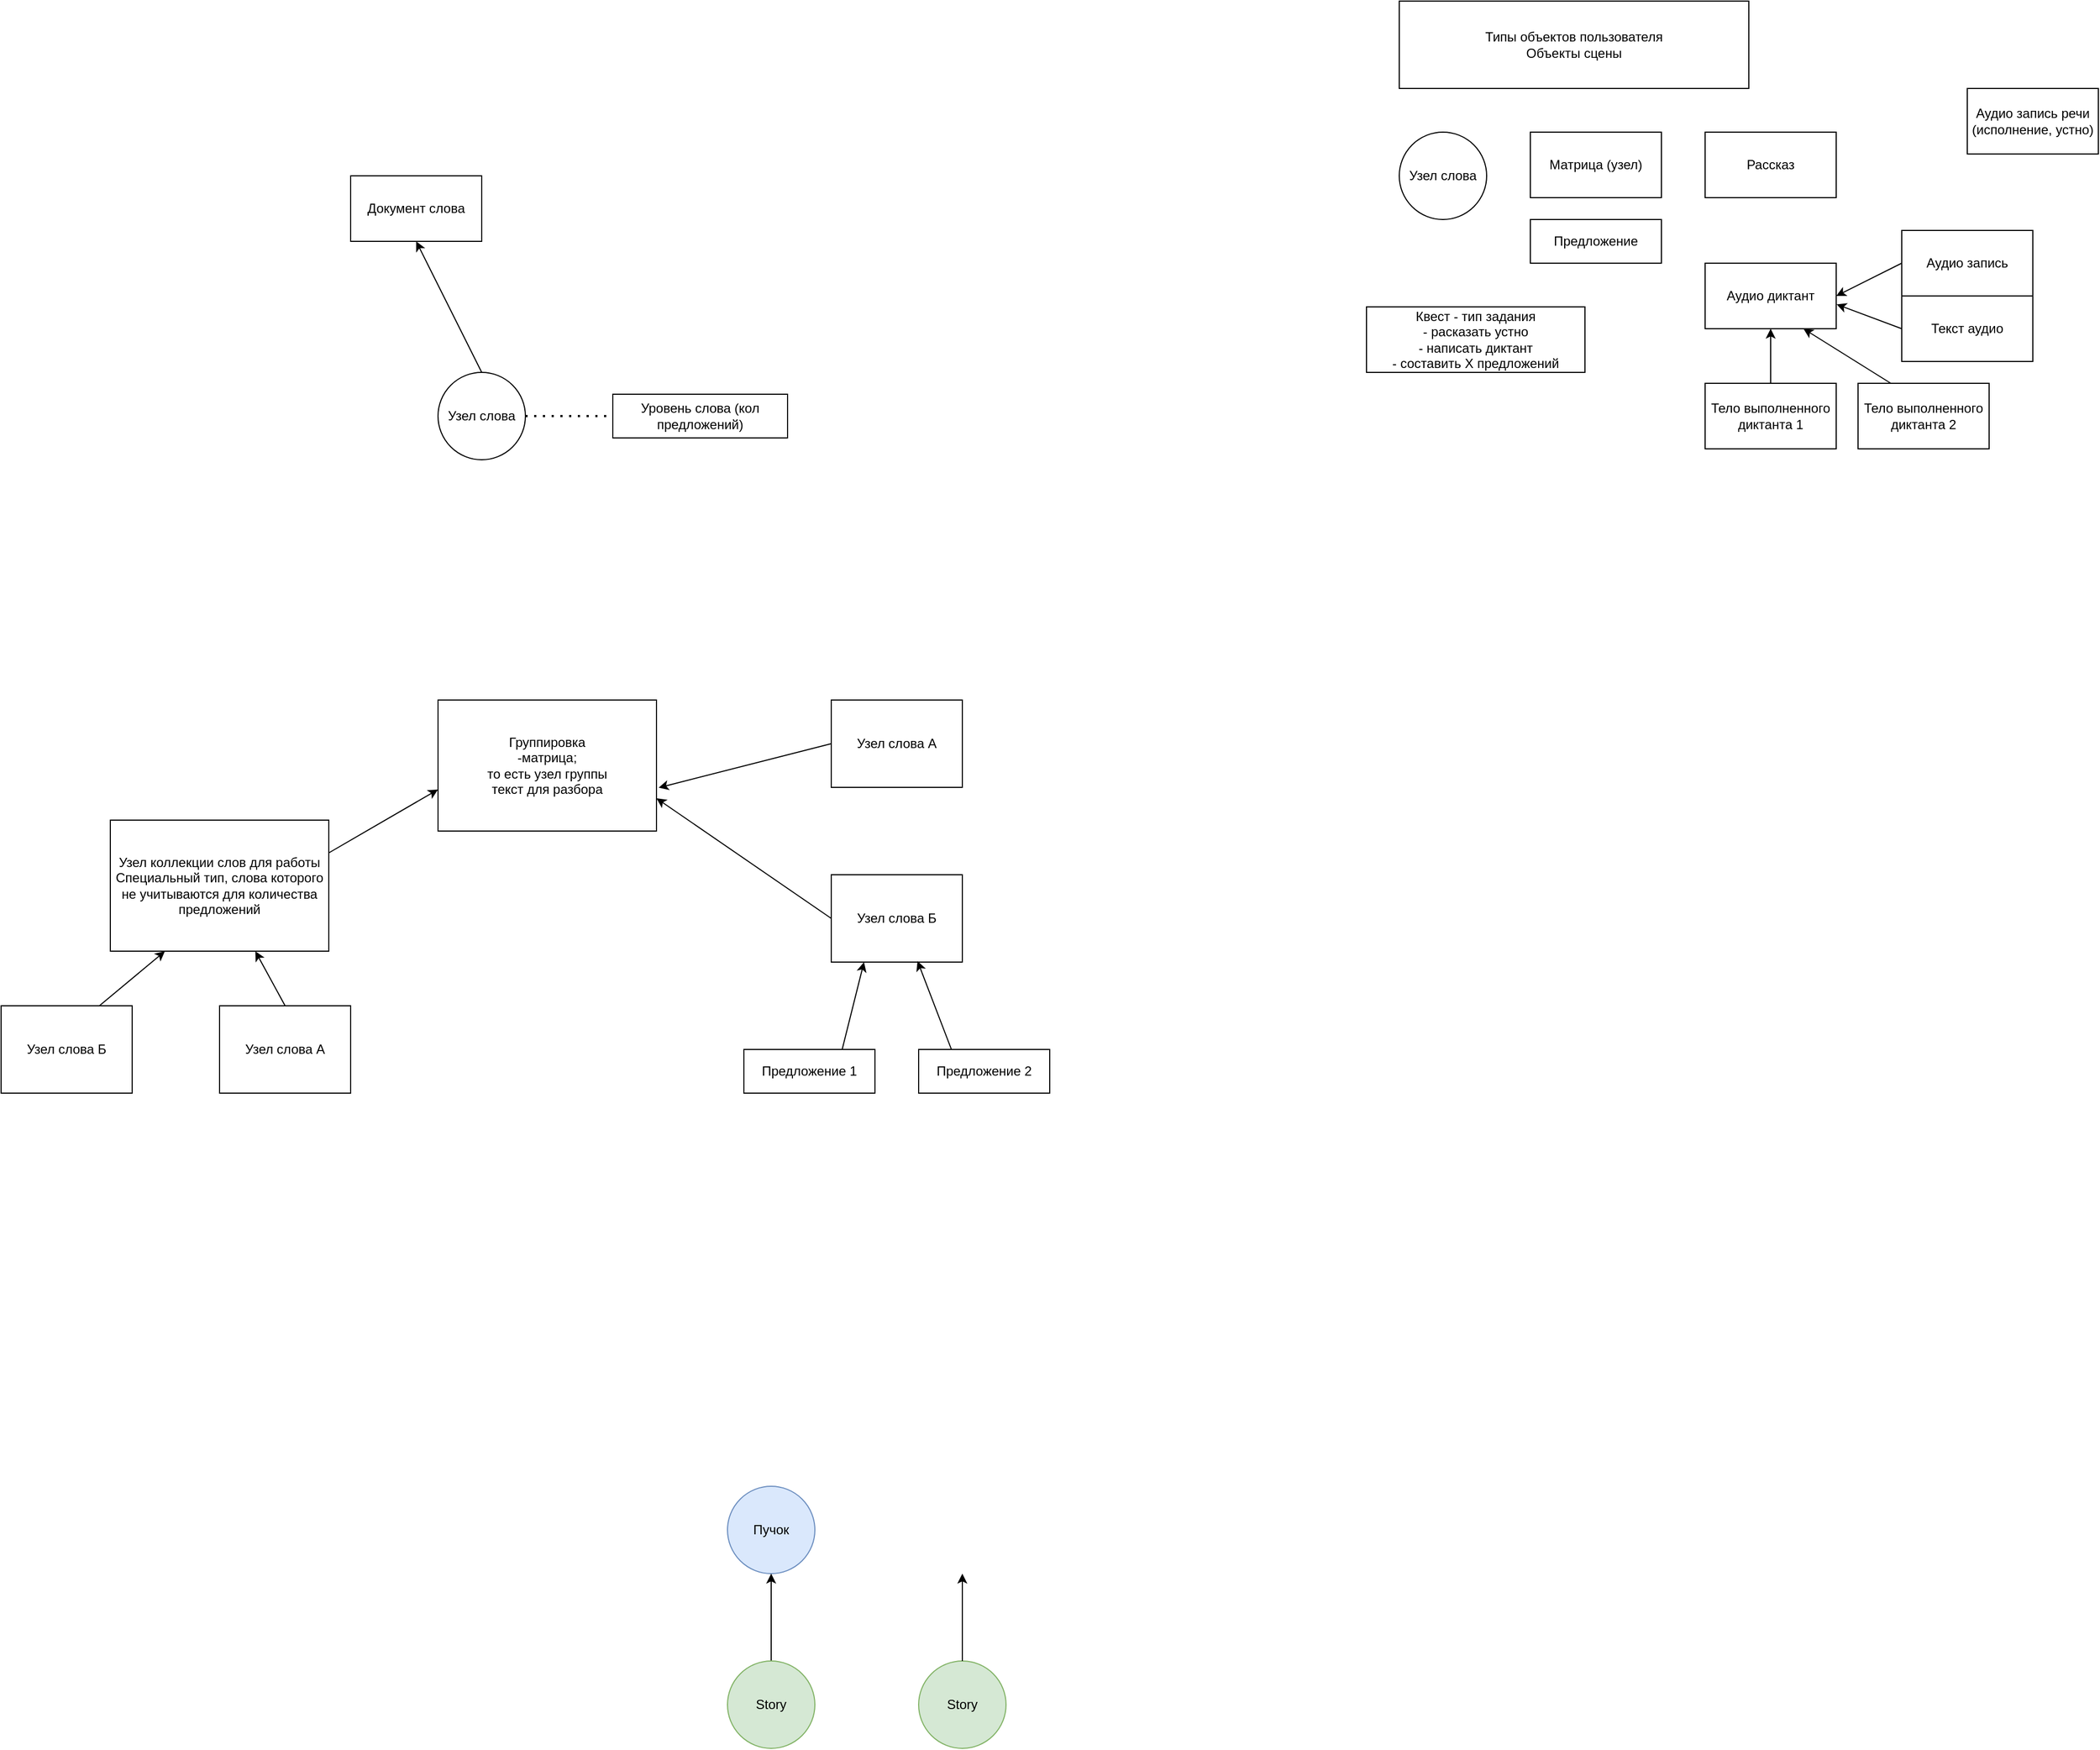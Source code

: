 <mxfile version="20.3.0" type="device"><diagram id="RmrjSddl_-2sHgnXOLiO" name="Page-1"><mxGraphModel dx="1939" dy="1820" grid="1" gridSize="10" guides="1" tooltips="1" connect="1" arrows="1" fold="1" page="1" pageScale="1" pageWidth="850" pageHeight="1100" math="0" shadow="0"><root><mxCell id="0"/><mxCell id="1" parent="0"/><mxCell id="d6WnzDJRh2UdduXFbi2z-1" value="Группировка&lt;br&gt;-матрица;&lt;br&gt;то есть узел группы&lt;br&gt;текст для разбора" style="rounded=0;whiteSpace=wrap;html=1;" parent="1" vertex="1"><mxGeometry x="120" y="40" width="200" height="120" as="geometry"/></mxCell><mxCell id="d6WnzDJRh2UdduXFbi2z-5" style="rounded=0;orthogonalLoop=1;jettySize=auto;html=1;exitX=0;exitY=0.5;exitDx=0;exitDy=0;entryX=1.01;entryY=0.669;entryDx=0;entryDy=0;entryPerimeter=0;" parent="1" source="d6WnzDJRh2UdduXFbi2z-2" target="d6WnzDJRh2UdduXFbi2z-1" edge="1"><mxGeometry relative="1" as="geometry"/></mxCell><mxCell id="d6WnzDJRh2UdduXFbi2z-2" value="Узел слова А" style="rounded=0;whiteSpace=wrap;html=1;" parent="1" vertex="1"><mxGeometry x="480" y="40" width="120" height="80" as="geometry"/></mxCell><mxCell id="d6WnzDJRh2UdduXFbi2z-6" style="edgeStyle=none;rounded=0;orthogonalLoop=1;jettySize=auto;html=1;exitX=0;exitY=0.5;exitDx=0;exitDy=0;entryX=1;entryY=0.75;entryDx=0;entryDy=0;" parent="1" source="d6WnzDJRh2UdduXFbi2z-3" target="d6WnzDJRh2UdduXFbi2z-1" edge="1"><mxGeometry relative="1" as="geometry"/></mxCell><mxCell id="d6WnzDJRh2UdduXFbi2z-3" value="Узел слова Б" style="rounded=0;whiteSpace=wrap;html=1;" parent="1" vertex="1"><mxGeometry x="480" y="200" width="120" height="80" as="geometry"/></mxCell><mxCell id="d6WnzDJRh2UdduXFbi2z-8" style="edgeStyle=none;rounded=0;orthogonalLoop=1;jettySize=auto;html=1;exitX=1;exitY=0.25;exitDx=0;exitDy=0;entryX=0;entryY=0.683;entryDx=0;entryDy=0;entryPerimeter=0;" parent="1" source="d6WnzDJRh2UdduXFbi2z-7" target="d6WnzDJRh2UdduXFbi2z-1" edge="1"><mxGeometry relative="1" as="geometry"/></mxCell><mxCell id="d6WnzDJRh2UdduXFbi2z-7" value="Узел коллекции слов для работы&lt;br&gt;Специальный тип, слова которого не учитываются для количества предложений" style="rounded=0;whiteSpace=wrap;html=1;" parent="1" vertex="1"><mxGeometry x="-180" y="150" width="200" height="120" as="geometry"/></mxCell><mxCell id="d6WnzDJRh2UdduXFbi2z-11" style="edgeStyle=none;rounded=0;orthogonalLoop=1;jettySize=auto;html=1;exitX=0.75;exitY=0;exitDx=0;exitDy=0;entryX=0.25;entryY=1;entryDx=0;entryDy=0;" parent="1" source="d6WnzDJRh2UdduXFbi2z-9" target="d6WnzDJRh2UdduXFbi2z-7" edge="1"><mxGeometry relative="1" as="geometry"/></mxCell><mxCell id="d6WnzDJRh2UdduXFbi2z-9" value="Узел слова Б" style="rounded=0;whiteSpace=wrap;html=1;" parent="1" vertex="1"><mxGeometry x="-280" y="320" width="120" height="80" as="geometry"/></mxCell><mxCell id="d6WnzDJRh2UdduXFbi2z-12" style="edgeStyle=none;rounded=0;orthogonalLoop=1;jettySize=auto;html=1;exitX=0.5;exitY=0;exitDx=0;exitDy=0;" parent="1" source="d6WnzDJRh2UdduXFbi2z-10" target="d6WnzDJRh2UdduXFbi2z-7" edge="1"><mxGeometry relative="1" as="geometry"/></mxCell><mxCell id="d6WnzDJRh2UdduXFbi2z-10" value="Узел слова А" style="rounded=0;whiteSpace=wrap;html=1;" parent="1" vertex="1"><mxGeometry x="-80" y="320" width="120" height="80" as="geometry"/></mxCell><mxCell id="d6WnzDJRh2UdduXFbi2z-14" style="edgeStyle=none;rounded=0;orthogonalLoop=1;jettySize=auto;html=1;exitX=0.75;exitY=0;exitDx=0;exitDy=0;entryX=0.25;entryY=1;entryDx=0;entryDy=0;" parent="1" source="d6WnzDJRh2UdduXFbi2z-13" target="d6WnzDJRh2UdduXFbi2z-3" edge="1"><mxGeometry relative="1" as="geometry"/></mxCell><mxCell id="d6WnzDJRh2UdduXFbi2z-13" value="Предложение 1" style="rounded=0;whiteSpace=wrap;html=1;" parent="1" vertex="1"><mxGeometry x="400" y="360" width="120" height="40" as="geometry"/></mxCell><mxCell id="d6WnzDJRh2UdduXFbi2z-16" style="edgeStyle=none;rounded=0;orthogonalLoop=1;jettySize=auto;html=1;exitX=0.25;exitY=0;exitDx=0;exitDy=0;entryX=0.658;entryY=0.988;entryDx=0;entryDy=0;entryPerimeter=0;" parent="1" source="d6WnzDJRh2UdduXFbi2z-15" target="d6WnzDJRh2UdduXFbi2z-3" edge="1"><mxGeometry relative="1" as="geometry"/></mxCell><mxCell id="d6WnzDJRh2UdduXFbi2z-15" value="Предложение 2" style="rounded=0;whiteSpace=wrap;html=1;" parent="1" vertex="1"><mxGeometry x="560" y="360" width="120" height="40" as="geometry"/></mxCell><mxCell id="d6WnzDJRh2UdduXFbi2z-20" style="edgeStyle=none;rounded=0;orthogonalLoop=1;jettySize=auto;html=1;exitX=0.5;exitY=0;exitDx=0;exitDy=0;entryX=0.5;entryY=1;entryDx=0;entryDy=0;" parent="1" source="d6WnzDJRh2UdduXFbi2z-18" target="d6WnzDJRh2UdduXFbi2z-19" edge="1"><mxGeometry relative="1" as="geometry"/></mxCell><mxCell id="d6WnzDJRh2UdduXFbi2z-18" value="Узел слова" style="ellipse;whiteSpace=wrap;html=1;aspect=fixed;" parent="1" vertex="1"><mxGeometry x="120" y="-260" width="80" height="80" as="geometry"/></mxCell><mxCell id="d6WnzDJRh2UdduXFbi2z-19" value="Документ слова" style="rounded=0;whiteSpace=wrap;html=1;" parent="1" vertex="1"><mxGeometry x="40" y="-440" width="120" height="60" as="geometry"/></mxCell><mxCell id="d6WnzDJRh2UdduXFbi2z-21" value="Уровень слова (кол предложений)" style="rounded=0;whiteSpace=wrap;html=1;" parent="1" vertex="1"><mxGeometry x="280" y="-240" width="160" height="40" as="geometry"/></mxCell><mxCell id="d6WnzDJRh2UdduXFbi2z-24" value="" style="endArrow=none;dashed=1;html=1;dashPattern=1 3;strokeWidth=2;rounded=0;entryX=0;entryY=0.5;entryDx=0;entryDy=0;" parent="1" source="d6WnzDJRh2UdduXFbi2z-18" target="d6WnzDJRh2UdduXFbi2z-21" edge="1"><mxGeometry width="50" height="50" relative="1" as="geometry"><mxPoint x="150" y="-190" as="sourcePoint"/><mxPoint x="200" y="-240" as="targetPoint"/></mxGeometry></mxCell><mxCell id="d6WnzDJRh2UdduXFbi2z-25" value="Типы объектов пользователя&lt;br&gt;Объекты сцены" style="rounded=0;whiteSpace=wrap;html=1;" parent="1" vertex="1"><mxGeometry x="1000" y="-600" width="320" height="80" as="geometry"/></mxCell><mxCell id="d6WnzDJRh2UdduXFbi2z-26" value="Узел слова" style="ellipse;whiteSpace=wrap;html=1;aspect=fixed;" parent="1" vertex="1"><mxGeometry x="1000" y="-480" width="80" height="80" as="geometry"/></mxCell><mxCell id="d6WnzDJRh2UdduXFbi2z-27" value="Матрица (узел)" style="rounded=0;whiteSpace=wrap;html=1;" parent="1" vertex="1"><mxGeometry x="1120" y="-480" width="120" height="60" as="geometry"/></mxCell><mxCell id="d6WnzDJRh2UdduXFbi2z-28" value="Предложение" style="rounded=0;whiteSpace=wrap;html=1;" parent="1" vertex="1"><mxGeometry x="1120" y="-400" width="120" height="40" as="geometry"/></mxCell><mxCell id="d6WnzDJRh2UdduXFbi2z-29" value="Рассказ" style="rounded=0;whiteSpace=wrap;html=1;" parent="1" vertex="1"><mxGeometry x="1280" y="-480" width="120" height="60" as="geometry"/></mxCell><mxCell id="d6WnzDJRh2UdduXFbi2z-30" value="Аудио диктант" style="rounded=0;whiteSpace=wrap;html=1;" parent="1" vertex="1"><mxGeometry x="1280" y="-360" width="120" height="60" as="geometry"/></mxCell><mxCell id="d6WnzDJRh2UdduXFbi2z-33" style="edgeStyle=none;rounded=0;orthogonalLoop=1;jettySize=auto;html=1;exitX=0;exitY=0.5;exitDx=0;exitDy=0;entryX=1;entryY=0.5;entryDx=0;entryDy=0;" parent="1" source="d6WnzDJRh2UdduXFbi2z-31" target="d6WnzDJRh2UdduXFbi2z-30" edge="1"><mxGeometry relative="1" as="geometry"/></mxCell><mxCell id="d6WnzDJRh2UdduXFbi2z-31" value="Аудио запись" style="rounded=0;whiteSpace=wrap;html=1;" parent="1" vertex="1"><mxGeometry x="1460" y="-390" width="120" height="60" as="geometry"/></mxCell><mxCell id="d6WnzDJRh2UdduXFbi2z-34" style="edgeStyle=none;rounded=0;orthogonalLoop=1;jettySize=auto;html=1;exitX=0;exitY=0.5;exitDx=0;exitDy=0;entryX=1.003;entryY=0.628;entryDx=0;entryDy=0;entryPerimeter=0;" parent="1" source="d6WnzDJRh2UdduXFbi2z-32" target="d6WnzDJRh2UdduXFbi2z-30" edge="1"><mxGeometry relative="1" as="geometry"/></mxCell><mxCell id="d6WnzDJRh2UdduXFbi2z-32" value="Текст аудио" style="rounded=0;whiteSpace=wrap;html=1;" parent="1" vertex="1"><mxGeometry x="1460" y="-330" width="120" height="60" as="geometry"/></mxCell><mxCell id="d6WnzDJRh2UdduXFbi2z-36" style="edgeStyle=none;rounded=0;orthogonalLoop=1;jettySize=auto;html=1;exitX=0.5;exitY=0;exitDx=0;exitDy=0;entryX=0.5;entryY=1;entryDx=0;entryDy=0;" parent="1" source="d6WnzDJRh2UdduXFbi2z-35" target="d6WnzDJRh2UdduXFbi2z-30" edge="1"><mxGeometry relative="1" as="geometry"/></mxCell><mxCell id="d6WnzDJRh2UdduXFbi2z-35" value="Тело выполненного диктанта 1" style="rounded=0;whiteSpace=wrap;html=1;" parent="1" vertex="1"><mxGeometry x="1280" y="-250" width="120" height="60" as="geometry"/></mxCell><mxCell id="d6WnzDJRh2UdduXFbi2z-38" style="edgeStyle=none;rounded=0;orthogonalLoop=1;jettySize=auto;html=1;exitX=0.25;exitY=0;exitDx=0;exitDy=0;entryX=0.75;entryY=1;entryDx=0;entryDy=0;" parent="1" source="d6WnzDJRh2UdduXFbi2z-37" target="d6WnzDJRh2UdduXFbi2z-30" edge="1"><mxGeometry relative="1" as="geometry"/></mxCell><mxCell id="d6WnzDJRh2UdduXFbi2z-37" value="Тело выполненного диктанта 2" style="rounded=0;whiteSpace=wrap;html=1;" parent="1" vertex="1"><mxGeometry x="1420" y="-250" width="120" height="60" as="geometry"/></mxCell><mxCell id="d6WnzDJRh2UdduXFbi2z-39" value="Аудио запись речи&lt;br&gt;(исполнение, устно)" style="rounded=0;whiteSpace=wrap;html=1;" parent="1" vertex="1"><mxGeometry x="1520" y="-520" width="120" height="60" as="geometry"/></mxCell><mxCell id="d6WnzDJRh2UdduXFbi2z-40" value="Квест - тип задания&lt;br&gt;- расказать устно&lt;br&gt;- написать диктант&lt;br&gt;- составить Х предложений" style="rounded=0;whiteSpace=wrap;html=1;" parent="1" vertex="1"><mxGeometry x="970" y="-320" width="200" height="60" as="geometry"/></mxCell><mxCell id="egGopM5H9Ih9s4fzrsyD-1" value="Пучок" style="ellipse;whiteSpace=wrap;html=1;aspect=fixed;fillColor=#dae8fc;strokeColor=#6c8ebf;" parent="1" vertex="1"><mxGeometry x="385" y="760" width="80" height="80" as="geometry"/></mxCell><mxCell id="egGopM5H9Ih9s4fzrsyD-4" style="edgeStyle=none;rounded=0;orthogonalLoop=1;jettySize=auto;html=1;exitX=0.5;exitY=0;exitDx=0;exitDy=0;" parent="1" source="egGopM5H9Ih9s4fzrsyD-2" target="egGopM5H9Ih9s4fzrsyD-1" edge="1"><mxGeometry relative="1" as="geometry"/></mxCell><mxCell id="egGopM5H9Ih9s4fzrsyD-2" value="Story" style="ellipse;whiteSpace=wrap;html=1;aspect=fixed;fillColor=#d5e8d4;strokeColor=#82b366;" parent="1" vertex="1"><mxGeometry x="385" y="920" width="80" height="80" as="geometry"/></mxCell><mxCell id="egGopM5H9Ih9s4fzrsyD-5" value="Story" style="ellipse;whiteSpace=wrap;html=1;aspect=fixed;fillColor=#d5e8d4;strokeColor=#82b366;" parent="1" vertex="1"><mxGeometry x="560" y="920" width="80" height="80" as="geometry"/></mxCell><mxCell id="egGopM5H9Ih9s4fzrsyD-6" style="edgeStyle=none;rounded=0;orthogonalLoop=1;jettySize=auto;html=1;exitX=0.5;exitY=0;exitDx=0;exitDy=0;" parent="1" edge="1"><mxGeometry relative="1" as="geometry"><mxPoint x="600" y="920" as="sourcePoint"/><mxPoint x="600" y="840" as="targetPoint"/></mxGeometry></mxCell></root></mxGraphModel></diagram></mxfile>